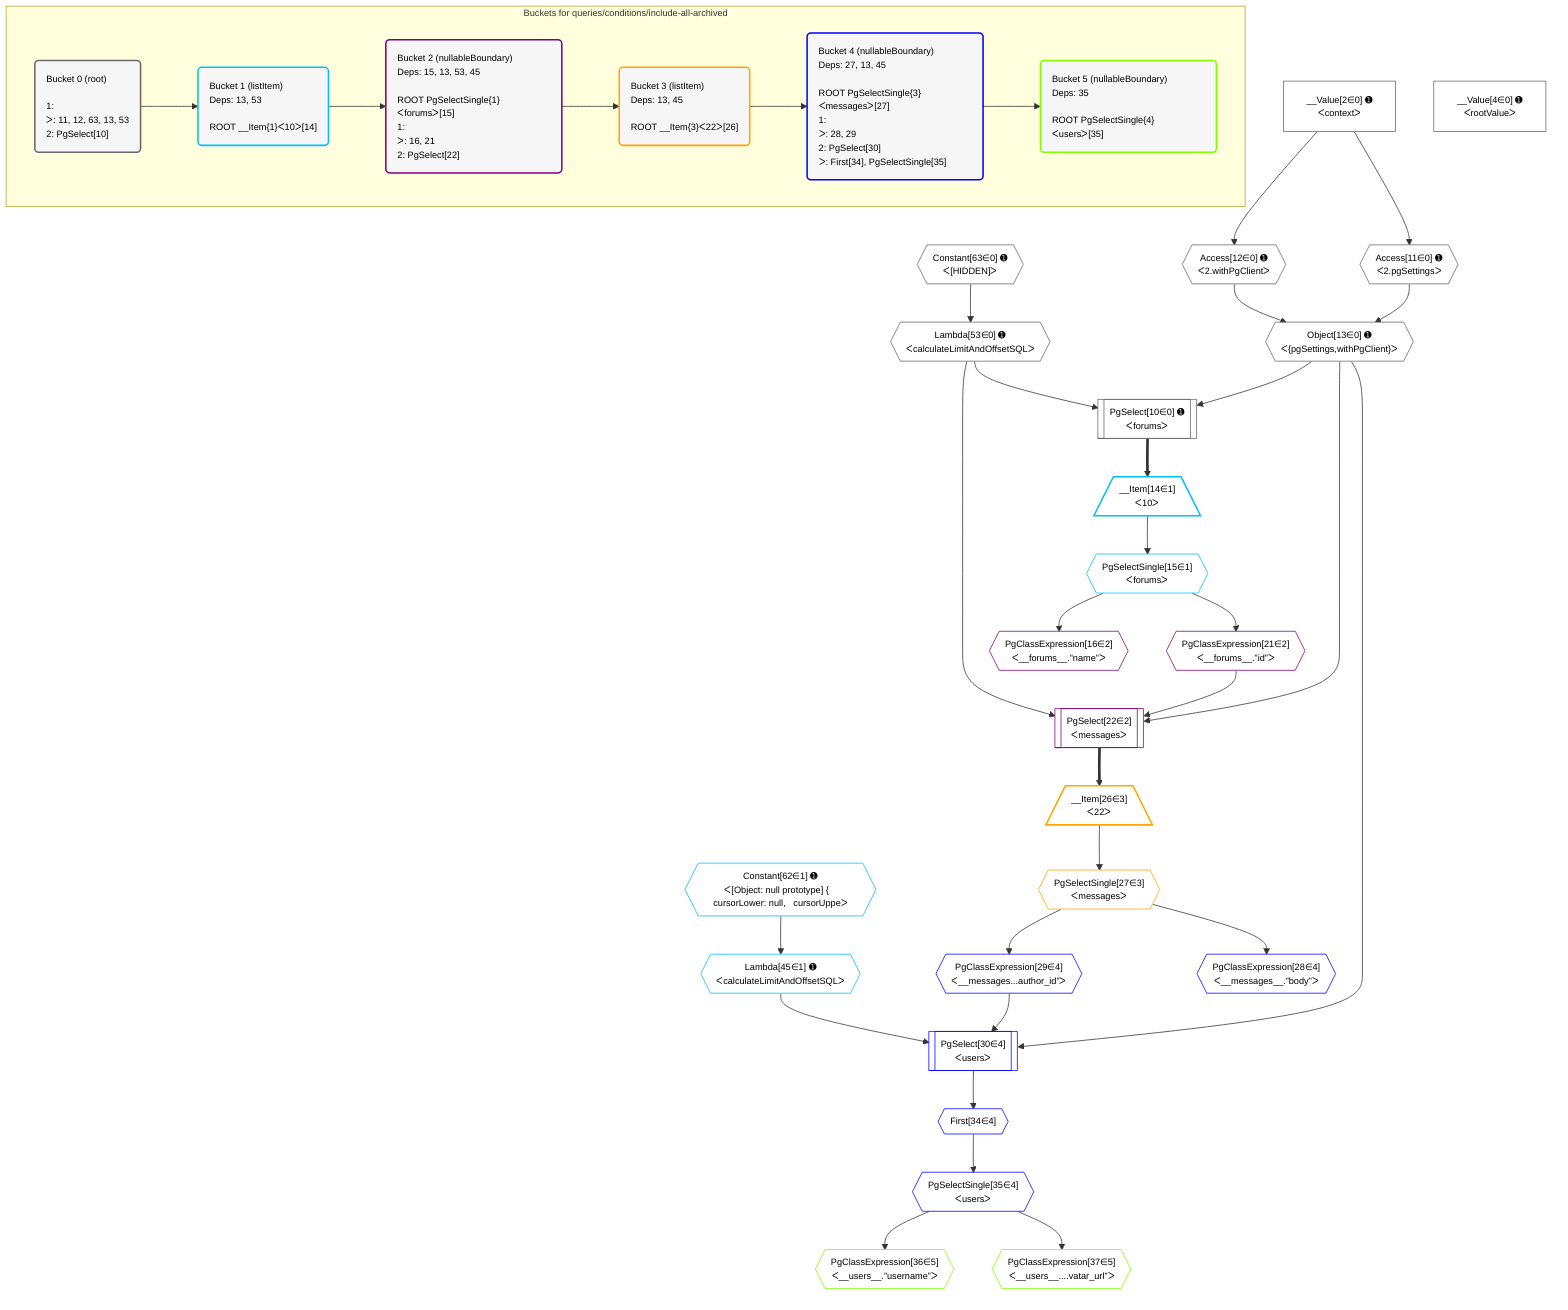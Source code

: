 %%{init: {'themeVariables': { 'fontSize': '12px'}}}%%
graph TD
    classDef path fill:#eee,stroke:#000,color:#000
    classDef plan fill:#fff,stroke-width:1px,color:#000
    classDef itemplan fill:#fff,stroke-width:2px,color:#000
    classDef unbatchedplan fill:#dff,stroke-width:1px,color:#000
    classDef sideeffectplan fill:#fcc,stroke-width:2px,color:#000
    classDef bucket fill:#f6f6f6,color:#000,stroke-width:2px,text-align:left


    %% plan dependencies
    PgSelect10[["PgSelect[10∈0] ➊<br />ᐸforumsᐳ"]]:::plan
    Object13{{"Object[13∈0] ➊<br />ᐸ{pgSettings,withPgClient}ᐳ"}}:::plan
    Lambda53{{"Lambda[53∈0] ➊<br />ᐸcalculateLimitAndOffsetSQLᐳ"}}:::plan
    Object13 & Lambda53 --> PgSelect10
    Access11{{"Access[11∈0] ➊<br />ᐸ2.pgSettingsᐳ"}}:::plan
    Access12{{"Access[12∈0] ➊<br />ᐸ2.withPgClientᐳ"}}:::plan
    Access11 & Access12 --> Object13
    __Value2["__Value[2∈0] ➊<br />ᐸcontextᐳ"]:::plan
    __Value2 --> Access11
    __Value2 --> Access12
    Constant63{{"Constant[63∈0] ➊<br />ᐸ[HIDDEN]ᐳ"}}:::plan
    Constant63 --> Lambda53
    __Value4["__Value[4∈0] ➊<br />ᐸrootValueᐳ"]:::plan
    __Item14[/"__Item[14∈1]<br />ᐸ10ᐳ"\]:::itemplan
    PgSelect10 ==> __Item14
    PgSelectSingle15{{"PgSelectSingle[15∈1]<br />ᐸforumsᐳ"}}:::plan
    __Item14 --> PgSelectSingle15
    Lambda45{{"Lambda[45∈1] ➊<br />ᐸcalculateLimitAndOffsetSQLᐳ"}}:::plan
    Constant62{{"Constant[62∈1] ➊<br />ᐸ[Object: null prototype] {   cursorLower: null,   cursorUppeᐳ"}}:::plan
    Constant62 --> Lambda45
    PgSelect22[["PgSelect[22∈2]<br />ᐸmessagesᐳ"]]:::plan
    PgClassExpression21{{"PgClassExpression[21∈2]<br />ᐸ__forums__.”id”ᐳ"}}:::plan
    Object13 & PgClassExpression21 & Lambda53 --> PgSelect22
    PgClassExpression16{{"PgClassExpression[16∈2]<br />ᐸ__forums__.”name”ᐳ"}}:::plan
    PgSelectSingle15 --> PgClassExpression16
    PgSelectSingle15 --> PgClassExpression21
    __Item26[/"__Item[26∈3]<br />ᐸ22ᐳ"\]:::itemplan
    PgSelect22 ==> __Item26
    PgSelectSingle27{{"PgSelectSingle[27∈3]<br />ᐸmessagesᐳ"}}:::plan
    __Item26 --> PgSelectSingle27
    PgSelect30[["PgSelect[30∈4]<br />ᐸusersᐳ"]]:::plan
    PgClassExpression29{{"PgClassExpression[29∈4]<br />ᐸ__messages...author_id”ᐳ"}}:::plan
    Object13 & PgClassExpression29 & Lambda45 --> PgSelect30
    PgClassExpression28{{"PgClassExpression[28∈4]<br />ᐸ__messages__.”body”ᐳ"}}:::plan
    PgSelectSingle27 --> PgClassExpression28
    PgSelectSingle27 --> PgClassExpression29
    First34{{"First[34∈4]"}}:::plan
    PgSelect30 --> First34
    PgSelectSingle35{{"PgSelectSingle[35∈4]<br />ᐸusersᐳ"}}:::plan
    First34 --> PgSelectSingle35
    PgClassExpression36{{"PgClassExpression[36∈5]<br />ᐸ__users__.”username”ᐳ"}}:::plan
    PgSelectSingle35 --> PgClassExpression36
    PgClassExpression37{{"PgClassExpression[37∈5]<br />ᐸ__users__....vatar_url”ᐳ"}}:::plan
    PgSelectSingle35 --> PgClassExpression37

    %% define steps

    subgraph "Buckets for queries/conditions/include-all-archived"
    Bucket0("Bucket 0 (root)<br /><br />1: <br />ᐳ: 11, 12, 63, 13, 53<br />2: PgSelect[10]"):::bucket
    classDef bucket0 stroke:#696969
    class Bucket0,__Value2,__Value4,PgSelect10,Access11,Access12,Object13,Lambda53,Constant63 bucket0
    Bucket1("Bucket 1 (listItem)<br />Deps: 13, 53<br /><br />ROOT __Item{1}ᐸ10ᐳ[14]"):::bucket
    classDef bucket1 stroke:#00bfff
    class Bucket1,__Item14,PgSelectSingle15,Lambda45,Constant62 bucket1
    Bucket2("Bucket 2 (nullableBoundary)<br />Deps: 15, 13, 53, 45<br /><br />ROOT PgSelectSingle{1}ᐸforumsᐳ[15]<br />1: <br />ᐳ: 16, 21<br />2: PgSelect[22]"):::bucket
    classDef bucket2 stroke:#7f007f
    class Bucket2,PgClassExpression16,PgClassExpression21,PgSelect22 bucket2
    Bucket3("Bucket 3 (listItem)<br />Deps: 13, 45<br /><br />ROOT __Item{3}ᐸ22ᐳ[26]"):::bucket
    classDef bucket3 stroke:#ffa500
    class Bucket3,__Item26,PgSelectSingle27 bucket3
    Bucket4("Bucket 4 (nullableBoundary)<br />Deps: 27, 13, 45<br /><br />ROOT PgSelectSingle{3}ᐸmessagesᐳ[27]<br />1: <br />ᐳ: 28, 29<br />2: PgSelect[30]<br />ᐳ: First[34], PgSelectSingle[35]"):::bucket
    classDef bucket4 stroke:#0000ff
    class Bucket4,PgClassExpression28,PgClassExpression29,PgSelect30,First34,PgSelectSingle35 bucket4
    Bucket5("Bucket 5 (nullableBoundary)<br />Deps: 35<br /><br />ROOT PgSelectSingle{4}ᐸusersᐳ[35]"):::bucket
    classDef bucket5 stroke:#7fff00
    class Bucket5,PgClassExpression36,PgClassExpression37 bucket5
    Bucket0 --> Bucket1
    Bucket1 --> Bucket2
    Bucket2 --> Bucket3
    Bucket3 --> Bucket4
    Bucket4 --> Bucket5
    end